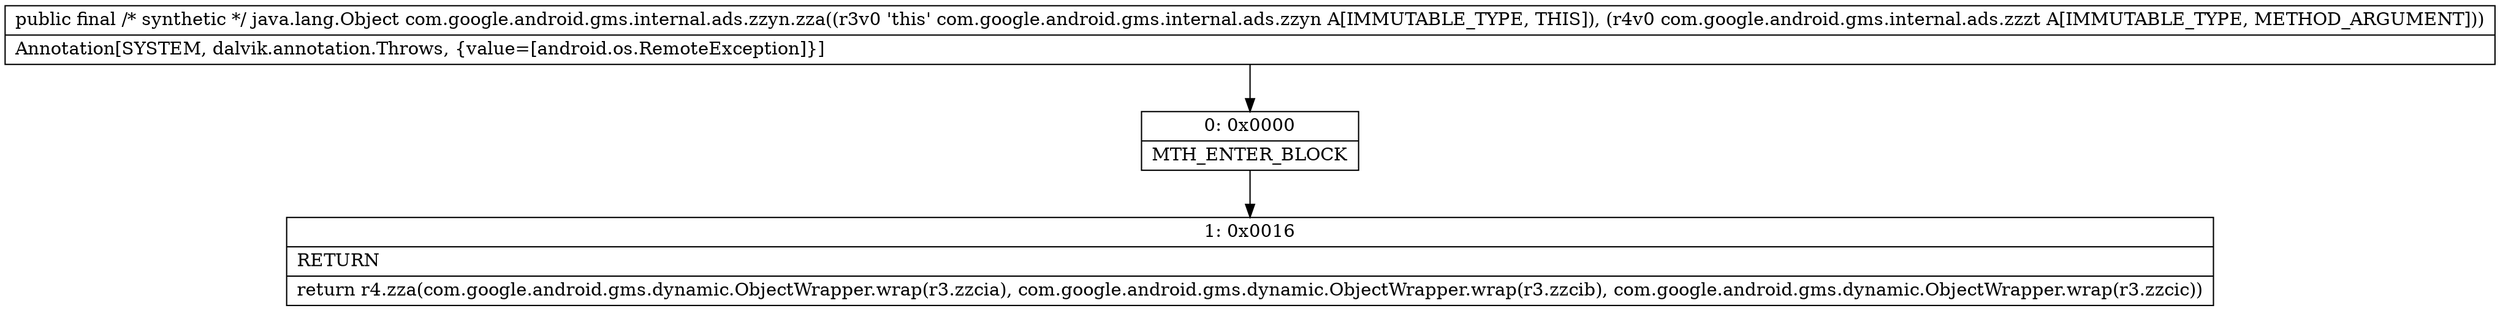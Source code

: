 digraph "CFG forcom.google.android.gms.internal.ads.zzyn.zza(Lcom\/google\/android\/gms\/internal\/ads\/zzzt;)Ljava\/lang\/Object;" {
Node_0 [shape=record,label="{0\:\ 0x0000|MTH_ENTER_BLOCK\l}"];
Node_1 [shape=record,label="{1\:\ 0x0016|RETURN\l|return r4.zza(com.google.android.gms.dynamic.ObjectWrapper.wrap(r3.zzcia), com.google.android.gms.dynamic.ObjectWrapper.wrap(r3.zzcib), com.google.android.gms.dynamic.ObjectWrapper.wrap(r3.zzcic))\l}"];
MethodNode[shape=record,label="{public final \/* synthetic *\/ java.lang.Object com.google.android.gms.internal.ads.zzyn.zza((r3v0 'this' com.google.android.gms.internal.ads.zzyn A[IMMUTABLE_TYPE, THIS]), (r4v0 com.google.android.gms.internal.ads.zzzt A[IMMUTABLE_TYPE, METHOD_ARGUMENT]))  | Annotation[SYSTEM, dalvik.annotation.Throws, \{value=[android.os.RemoteException]\}]\l}"];
MethodNode -> Node_0;
Node_0 -> Node_1;
}

